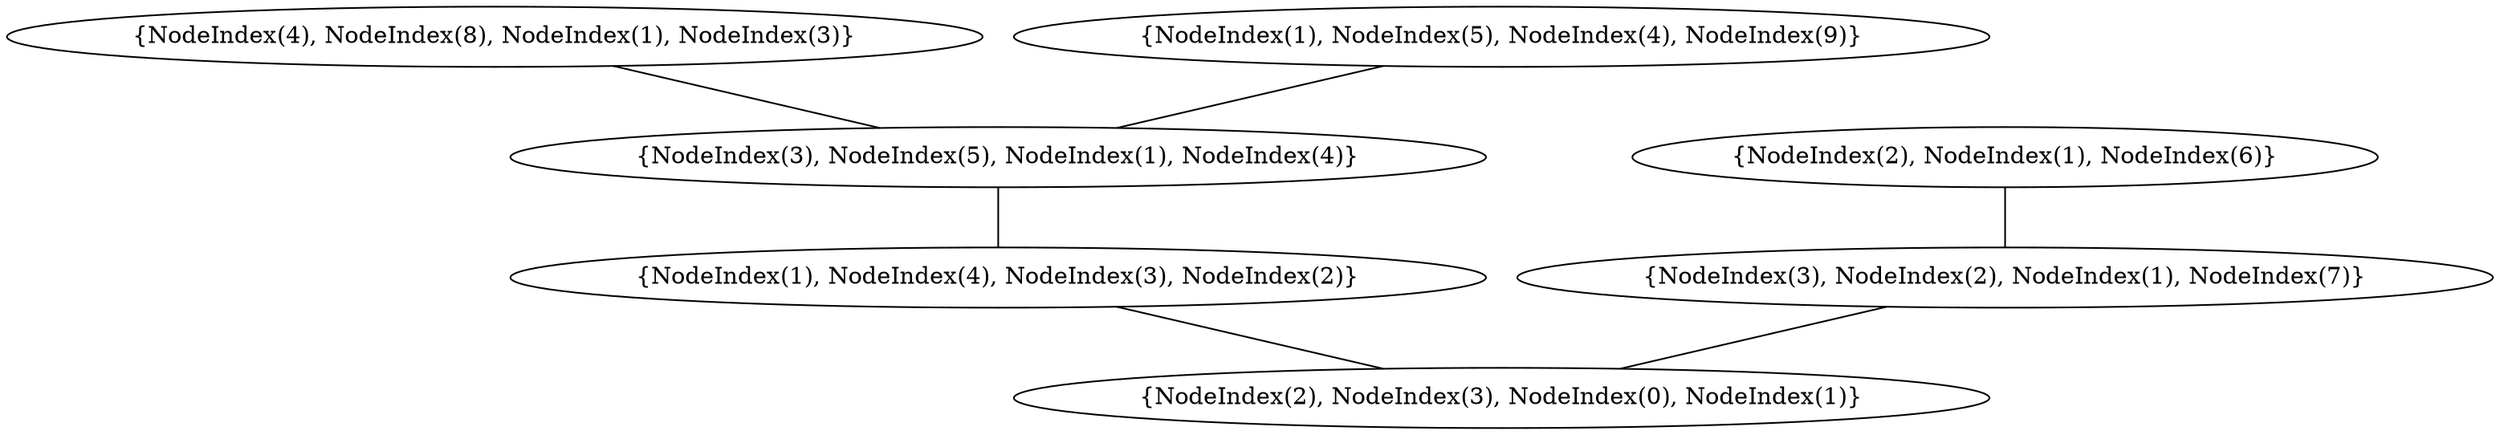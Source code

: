 graph {
    0 [ label = "{NodeIndex(2), NodeIndex(3), NodeIndex(0), NodeIndex(1)}" ]
    1 [ label = "{NodeIndex(1), NodeIndex(4), NodeIndex(3), NodeIndex(2)}" ]
    2 [ label = "{NodeIndex(3), NodeIndex(5), NodeIndex(1), NodeIndex(4)}" ]
    3 [ label = "{NodeIndex(4), NodeIndex(8), NodeIndex(1), NodeIndex(3)}" ]
    4 [ label = "{NodeIndex(3), NodeIndex(2), NodeIndex(1), NodeIndex(7)}" ]
    5 [ label = "{NodeIndex(2), NodeIndex(1), NodeIndex(6)}" ]
    6 [ label = "{NodeIndex(1), NodeIndex(5), NodeIndex(4), NodeIndex(9)}" ]
    1 -- 0 [ ]
    2 -- 1 [ ]
    4 -- 0 [ ]
    3 -- 2 [ ]
    6 -- 2 [ ]
    5 -- 4 [ ]
}
